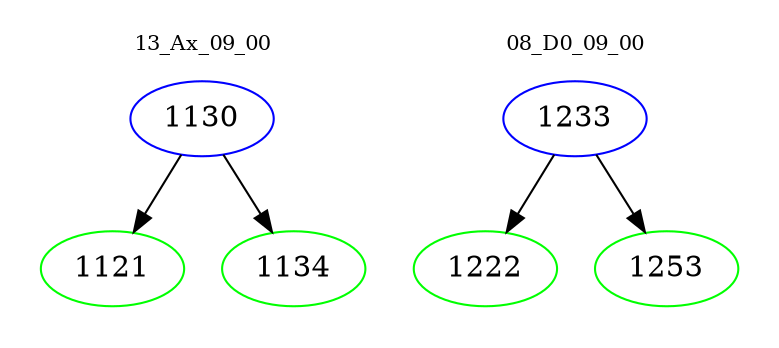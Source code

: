 digraph{
subgraph cluster_0 {
color = white
label = "13_Ax_09_00";
fontsize=10;
T0_1130 [label="1130", color="blue"]
T0_1130 -> T0_1121 [color="black"]
T0_1121 [label="1121", color="green"]
T0_1130 -> T0_1134 [color="black"]
T0_1134 [label="1134", color="green"]
}
subgraph cluster_1 {
color = white
label = "08_D0_09_00";
fontsize=10;
T1_1233 [label="1233", color="blue"]
T1_1233 -> T1_1222 [color="black"]
T1_1222 [label="1222", color="green"]
T1_1233 -> T1_1253 [color="black"]
T1_1253 [label="1253", color="green"]
}
}
